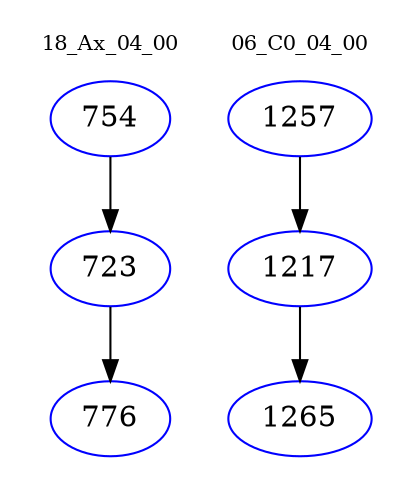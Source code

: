 digraph{
subgraph cluster_0 {
color = white
label = "18_Ax_04_00";
fontsize=10;
T0_754 [label="754", color="blue"]
T0_754 -> T0_723 [color="black"]
T0_723 [label="723", color="blue"]
T0_723 -> T0_776 [color="black"]
T0_776 [label="776", color="blue"]
}
subgraph cluster_1 {
color = white
label = "06_C0_04_00";
fontsize=10;
T1_1257 [label="1257", color="blue"]
T1_1257 -> T1_1217 [color="black"]
T1_1217 [label="1217", color="blue"]
T1_1217 -> T1_1265 [color="black"]
T1_1265 [label="1265", color="blue"]
}
}
